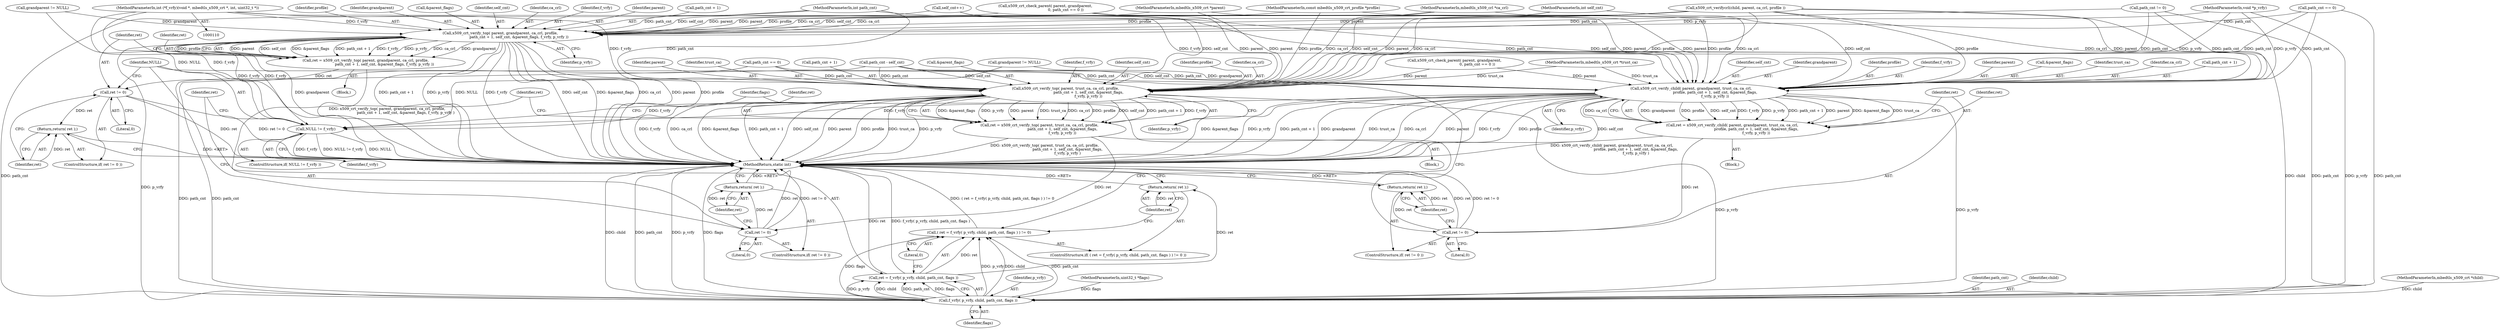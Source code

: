 digraph "0_mbedtls_31458a18788b0cf0b722acda9bb2f2fe13a3fb32_1@pointer" {
"1000119" [label="(MethodParameterIn,int (*f_vrfy)(void *, mbedtls_x509_crt *, int, uint32_t *))"];
"1000321" [label="(Call,x509_crt_verify_top( parent, grandparent, ca_crl, profile,\n                                path_cnt + 1, self_cnt, &parent_flags, f_vrfy, p_vrfy ))"];
"1000319" [label="(Call,ret = x509_crt_verify_top( parent, grandparent, ca_crl, profile,\n                                path_cnt + 1, self_cnt, &parent_flags, f_vrfy, p_vrfy ))"];
"1000335" [label="(Call,ret != 0)"];
"1000338" [label="(Return,return( ret );)"];
"1000437" [label="(Call,NULL != f_vrfy)"];
"1000444" [label="(Call,f_vrfy( p_vrfy, child, path_cnt, flags ))"];
"1000441" [label="(Call,( ret = f_vrfy( p_vrfy, child, path_cnt, flags ) ) != 0)"];
"1000442" [label="(Call,ret = f_vrfy( p_vrfy, child, path_cnt, flags ))"];
"1000450" [label="(Return,return( ret );)"];
"1000393" [label="(Call,x509_crt_verify_child( parent, grandparent, trust_ca, ca_crl,\n                                         profile, path_cnt + 1, self_cnt, &parent_flags,\n                                         f_vrfy, p_vrfy ))"];
"1000391" [label="(Call,ret = x509_crt_verify_child( parent, grandparent, trust_ca, ca_crl,\n                                         profile, path_cnt + 1, self_cnt, &parent_flags,\n                                         f_vrfy, p_vrfy ))"];
"1000408" [label="(Call,ret != 0)"];
"1000411" [label="(Return,return( ret );)"];
"1000417" [label="(Call,x509_crt_verify_top( parent, trust_ca, ca_crl, profile,\n                                       path_cnt + 1, self_cnt, &parent_flags,\n                                       f_vrfy, p_vrfy ))"];
"1000415" [label="(Call,ret = x509_crt_verify_top( parent, trust_ca, ca_crl, profile,\n                                       path_cnt + 1, self_cnt, &parent_flags,\n                                       f_vrfy, p_vrfy ))"];
"1000431" [label="(Call,ret != 0)"];
"1000434" [label="(Return,return( ret );)"];
"1000326" [label="(Call,path_cnt + 1)"];
"1000445" [label="(Identifier,p_vrfy)"];
"1000315" [label="(Call,grandparent != NULL)"];
"1000422" [label="(Call,path_cnt + 1)"];
"1000381" [label="(Call,path_cnt == 0)"];
"1000117" [label="(MethodParameterIn,int self_cnt)"];
"1000118" [label="(MethodParameterIn,uint32_t *flags)"];
"1000390" [label="(Block,)"];
"1000146" [label="(Call,self_cnt++)"];
"1000441" [label="(Call,( ret = f_vrfy( p_vrfy, child, path_cnt, flags ) ) != 0)"];
"1000402" [label="(Identifier,self_cnt)"];
"1000410" [label="(Literal,0)"];
"1000116" [label="(MethodParameterIn,int path_cnt)"];
"1000454" [label="(Identifier,flags)"];
"1000426" [label="(Call,&parent_flags)"];
"1000115" [label="(MethodParameterIn,const mbedtls_x509_crt_profile *profile)"];
"1000114" [label="(MethodParameterIn,mbedtls_x509_crl *ca_crl)"];
"1000132" [label="(Call,path_cnt != 0)"];
"1000447" [label="(Identifier,path_cnt)"];
"1000431" [label="(Call,ret != 0)"];
"1000395" [label="(Identifier,grandparent)"];
"1000325" [label="(Identifier,profile)"];
"1000321" [label="(Call,x509_crt_verify_top( parent, grandparent, ca_crl, profile,\n                                path_cnt + 1, self_cnt, &parent_flags, f_vrfy, p_vrfy ))"];
"1000319" [label="(Call,ret = x509_crt_verify_top( parent, grandparent, ca_crl, profile,\n                                path_cnt + 1, self_cnt, &parent_flags, f_vrfy, p_vrfy ))"];
"1000334" [label="(ControlStructure,if( ret != 0 ))"];
"1000335" [label="(Call,ret != 0)"];
"1000446" [label="(Identifier,child)"];
"1000398" [label="(Identifier,profile)"];
"1000458" [label="(MethodReturn,static int)"];
"1000414" [label="(Block,)"];
"1000323" [label="(Identifier,grandparent)"];
"1000443" [label="(Identifier,ret)"];
"1000120" [label="(MethodParameterIn,void *p_vrfy)"];
"1000432" [label="(Identifier,ret)"];
"1000406" [label="(Identifier,p_vrfy)"];
"1000119" [label="(MethodParameterIn,int (*f_vrfy)(void *, mbedtls_x509_crt *, int, uint32_t *))"];
"1000309" [label="(Call,path_cnt == 0)"];
"1000433" [label="(Literal,0)"];
"1000451" [label="(Identifier,ret)"];
"1000407" [label="(ControlStructure,if( ret != 0 ))"];
"1000428" [label="(Identifier,f_vrfy)"];
"1000438" [label="(Identifier,NULL)"];
"1000405" [label="(Identifier,f_vrfy)"];
"1000425" [label="(Identifier,self_cnt)"];
"1000318" [label="(Block,)"];
"1000285" [label="(Call,x509_crt_verifycrl(child, parent, ca_crl, profile ))"];
"1000444" [label="(Call,f_vrfy( p_vrfy, child, path_cnt, flags ))"];
"1000436" [label="(ControlStructure,if( NULL != f_vrfy ))"];
"1000387" [label="(Call,grandparent != NULL)"];
"1000370" [label="(Call,path_cnt - self_cnt)"];
"1000437" [label="(Call,NULL != f_vrfy)"];
"1000330" [label="(Call,&parent_flags)"];
"1000448" [label="(Identifier,flags)"];
"1000111" [label="(MethodParameterIn,mbedtls_x509_crt *child)"];
"1000305" [label="(Call,x509_crt_check_parent( parent, grandparent,\n                                   0, path_cnt == 0 ))"];
"1000337" [label="(Literal,0)"];
"1000449" [label="(Literal,0)"];
"1000393" [label="(Call,x509_crt_verify_child( parent, grandparent, trust_ca, ca_crl,\n                                         profile, path_cnt + 1, self_cnt, &parent_flags,\n                                         f_vrfy, p_vrfy ))"];
"1000320" [label="(Identifier,ret)"];
"1000409" [label="(Identifier,ret)"];
"1000421" [label="(Identifier,profile)"];
"1000329" [label="(Identifier,self_cnt)"];
"1000338" [label="(Return,return( ret );)"];
"1000408" [label="(Call,ret != 0)"];
"1000420" [label="(Identifier,ca_crl)"];
"1000417" [label="(Call,x509_crt_verify_top( parent, trust_ca, ca_crl, profile,\n                                       path_cnt + 1, self_cnt, &parent_flags,\n                                       f_vrfy, p_vrfy ))"];
"1000336" [label="(Identifier,ret)"];
"1000394" [label="(Identifier,parent)"];
"1000403" [label="(Call,&parent_flags)"];
"1000392" [label="(Identifier,ret)"];
"1000324" [label="(Identifier,ca_crl)"];
"1000439" [label="(Identifier,f_vrfy)"];
"1000411" [label="(Return,return( ret );)"];
"1000416" [label="(Identifier,ret)"];
"1000332" [label="(Identifier,f_vrfy)"];
"1000113" [label="(MethodParameterIn,mbedtls_x509_crt *trust_ca)"];
"1000418" [label="(Identifier,parent)"];
"1000391" [label="(Call,ret = x509_crt_verify_child( parent, grandparent, trust_ca, ca_crl,\n                                         profile, path_cnt + 1, self_cnt, &parent_flags,\n                                         f_vrfy, p_vrfy ))"];
"1000419" [label="(Identifier,trust_ca)"];
"1000396" [label="(Identifier,trust_ca)"];
"1000112" [label="(MethodParameterIn,mbedtls_x509_crt *parent)"];
"1000377" [label="(Call,x509_crt_check_parent( parent, grandparent,\n                                       0, path_cnt == 0 ))"];
"1000429" [label="(Identifier,p_vrfy)"];
"1000322" [label="(Identifier,parent)"];
"1000397" [label="(Identifier,ca_crl)"];
"1000399" [label="(Call,path_cnt + 1)"];
"1000434" [label="(Return,return( ret );)"];
"1000450" [label="(Return,return( ret );)"];
"1000430" [label="(ControlStructure,if( ret != 0 ))"];
"1000412" [label="(Identifier,ret)"];
"1000440" [label="(ControlStructure,if( ( ret = f_vrfy( p_vrfy, child, path_cnt, flags ) ) != 0 ))"];
"1000333" [label="(Identifier,p_vrfy)"];
"1000339" [label="(Identifier,ret)"];
"1000415" [label="(Call,ret = x509_crt_verify_top( parent, trust_ca, ca_crl, profile,\n                                       path_cnt + 1, self_cnt, &parent_flags,\n                                       f_vrfy, p_vrfy ))"];
"1000442" [label="(Call,ret = f_vrfy( p_vrfy, child, path_cnt, flags ))"];
"1000435" [label="(Identifier,ret)"];
"1000119" -> "1000110"  [label="AST: "];
"1000119" -> "1000458"  [label="DDG: f_vrfy"];
"1000119" -> "1000321"  [label="DDG: f_vrfy"];
"1000119" -> "1000393"  [label="DDG: f_vrfy"];
"1000119" -> "1000417"  [label="DDG: f_vrfy"];
"1000119" -> "1000437"  [label="DDG: f_vrfy"];
"1000321" -> "1000319"  [label="AST: "];
"1000321" -> "1000333"  [label="CFG: "];
"1000322" -> "1000321"  [label="AST: "];
"1000323" -> "1000321"  [label="AST: "];
"1000324" -> "1000321"  [label="AST: "];
"1000325" -> "1000321"  [label="AST: "];
"1000326" -> "1000321"  [label="AST: "];
"1000329" -> "1000321"  [label="AST: "];
"1000330" -> "1000321"  [label="AST: "];
"1000332" -> "1000321"  [label="AST: "];
"1000333" -> "1000321"  [label="AST: "];
"1000319" -> "1000321"  [label="CFG: "];
"1000321" -> "1000458"  [label="DDG: path_cnt + 1"];
"1000321" -> "1000458"  [label="DDG: p_vrfy"];
"1000321" -> "1000458"  [label="DDG: f_vrfy"];
"1000321" -> "1000458"  [label="DDG: self_cnt"];
"1000321" -> "1000458"  [label="DDG: &parent_flags"];
"1000321" -> "1000458"  [label="DDG: ca_crl"];
"1000321" -> "1000458"  [label="DDG: parent"];
"1000321" -> "1000458"  [label="DDG: profile"];
"1000321" -> "1000458"  [label="DDG: grandparent"];
"1000321" -> "1000319"  [label="DDG: parent"];
"1000321" -> "1000319"  [label="DDG: self_cnt"];
"1000321" -> "1000319"  [label="DDG: &parent_flags"];
"1000321" -> "1000319"  [label="DDG: path_cnt + 1"];
"1000321" -> "1000319"  [label="DDG: f_vrfy"];
"1000321" -> "1000319"  [label="DDG: p_vrfy"];
"1000321" -> "1000319"  [label="DDG: ca_crl"];
"1000321" -> "1000319"  [label="DDG: grandparent"];
"1000321" -> "1000319"  [label="DDG: profile"];
"1000285" -> "1000321"  [label="DDG: parent"];
"1000285" -> "1000321"  [label="DDG: ca_crl"];
"1000285" -> "1000321"  [label="DDG: profile"];
"1000305" -> "1000321"  [label="DDG: parent"];
"1000112" -> "1000321"  [label="DDG: parent"];
"1000315" -> "1000321"  [label="DDG: grandparent"];
"1000114" -> "1000321"  [label="DDG: ca_crl"];
"1000115" -> "1000321"  [label="DDG: profile"];
"1000309" -> "1000321"  [label="DDG: path_cnt"];
"1000116" -> "1000321"  [label="DDG: path_cnt"];
"1000132" -> "1000321"  [label="DDG: path_cnt"];
"1000146" -> "1000321"  [label="DDG: self_cnt"];
"1000117" -> "1000321"  [label="DDG: self_cnt"];
"1000120" -> "1000321"  [label="DDG: p_vrfy"];
"1000321" -> "1000437"  [label="DDG: f_vrfy"];
"1000321" -> "1000444"  [label="DDG: p_vrfy"];
"1000319" -> "1000318"  [label="AST: "];
"1000320" -> "1000319"  [label="AST: "];
"1000336" -> "1000319"  [label="CFG: "];
"1000319" -> "1000458"  [label="DDG: x509_crt_verify_top( parent, grandparent, ca_crl, profile,\n                                path_cnt + 1, self_cnt, &parent_flags, f_vrfy, p_vrfy )"];
"1000319" -> "1000335"  [label="DDG: ret"];
"1000335" -> "1000334"  [label="AST: "];
"1000335" -> "1000337"  [label="CFG: "];
"1000336" -> "1000335"  [label="AST: "];
"1000337" -> "1000335"  [label="AST: "];
"1000339" -> "1000335"  [label="CFG: "];
"1000438" -> "1000335"  [label="CFG: "];
"1000335" -> "1000458"  [label="DDG: ret"];
"1000335" -> "1000458"  [label="DDG: ret != 0"];
"1000335" -> "1000338"  [label="DDG: ret"];
"1000338" -> "1000334"  [label="AST: "];
"1000338" -> "1000339"  [label="CFG: "];
"1000339" -> "1000338"  [label="AST: "];
"1000458" -> "1000338"  [label="CFG: "];
"1000338" -> "1000458"  [label="DDG: <RET>"];
"1000339" -> "1000338"  [label="DDG: ret"];
"1000437" -> "1000436"  [label="AST: "];
"1000437" -> "1000439"  [label="CFG: "];
"1000438" -> "1000437"  [label="AST: "];
"1000439" -> "1000437"  [label="AST: "];
"1000443" -> "1000437"  [label="CFG: "];
"1000454" -> "1000437"  [label="CFG: "];
"1000437" -> "1000458"  [label="DDG: NULL != f_vrfy"];
"1000437" -> "1000458"  [label="DDG: NULL"];
"1000437" -> "1000458"  [label="DDG: f_vrfy"];
"1000387" -> "1000437"  [label="DDG: NULL"];
"1000315" -> "1000437"  [label="DDG: NULL"];
"1000417" -> "1000437"  [label="DDG: f_vrfy"];
"1000393" -> "1000437"  [label="DDG: f_vrfy"];
"1000444" -> "1000442"  [label="AST: "];
"1000444" -> "1000448"  [label="CFG: "];
"1000445" -> "1000444"  [label="AST: "];
"1000446" -> "1000444"  [label="AST: "];
"1000447" -> "1000444"  [label="AST: "];
"1000448" -> "1000444"  [label="AST: "];
"1000442" -> "1000444"  [label="CFG: "];
"1000444" -> "1000458"  [label="DDG: child"];
"1000444" -> "1000458"  [label="DDG: path_cnt"];
"1000444" -> "1000458"  [label="DDG: p_vrfy"];
"1000444" -> "1000458"  [label="DDG: flags"];
"1000444" -> "1000441"  [label="DDG: p_vrfy"];
"1000444" -> "1000441"  [label="DDG: child"];
"1000444" -> "1000441"  [label="DDG: path_cnt"];
"1000444" -> "1000441"  [label="DDG: flags"];
"1000444" -> "1000442"  [label="DDG: p_vrfy"];
"1000444" -> "1000442"  [label="DDG: child"];
"1000444" -> "1000442"  [label="DDG: path_cnt"];
"1000444" -> "1000442"  [label="DDG: flags"];
"1000393" -> "1000444"  [label="DDG: p_vrfy"];
"1000417" -> "1000444"  [label="DDG: p_vrfy"];
"1000120" -> "1000444"  [label="DDG: p_vrfy"];
"1000285" -> "1000444"  [label="DDG: child"];
"1000111" -> "1000444"  [label="DDG: child"];
"1000116" -> "1000444"  [label="DDG: path_cnt"];
"1000309" -> "1000444"  [label="DDG: path_cnt"];
"1000381" -> "1000444"  [label="DDG: path_cnt"];
"1000370" -> "1000444"  [label="DDG: path_cnt"];
"1000132" -> "1000444"  [label="DDG: path_cnt"];
"1000118" -> "1000444"  [label="DDG: flags"];
"1000441" -> "1000440"  [label="AST: "];
"1000441" -> "1000449"  [label="CFG: "];
"1000442" -> "1000441"  [label="AST: "];
"1000449" -> "1000441"  [label="AST: "];
"1000451" -> "1000441"  [label="CFG: "];
"1000454" -> "1000441"  [label="CFG: "];
"1000441" -> "1000458"  [label="DDG: ( ret = f_vrfy( p_vrfy, child, path_cnt, flags ) ) != 0"];
"1000442" -> "1000441"  [label="DDG: ret"];
"1000443" -> "1000442"  [label="AST: "];
"1000449" -> "1000442"  [label="CFG: "];
"1000442" -> "1000458"  [label="DDG: ret"];
"1000442" -> "1000458"  [label="DDG: f_vrfy( p_vrfy, child, path_cnt, flags )"];
"1000442" -> "1000450"  [label="DDG: ret"];
"1000450" -> "1000440"  [label="AST: "];
"1000450" -> "1000451"  [label="CFG: "];
"1000451" -> "1000450"  [label="AST: "];
"1000458" -> "1000450"  [label="CFG: "];
"1000450" -> "1000458"  [label="DDG: <RET>"];
"1000451" -> "1000450"  [label="DDG: ret"];
"1000393" -> "1000391"  [label="AST: "];
"1000393" -> "1000406"  [label="CFG: "];
"1000394" -> "1000393"  [label="AST: "];
"1000395" -> "1000393"  [label="AST: "];
"1000396" -> "1000393"  [label="AST: "];
"1000397" -> "1000393"  [label="AST: "];
"1000398" -> "1000393"  [label="AST: "];
"1000399" -> "1000393"  [label="AST: "];
"1000402" -> "1000393"  [label="AST: "];
"1000403" -> "1000393"  [label="AST: "];
"1000405" -> "1000393"  [label="AST: "];
"1000406" -> "1000393"  [label="AST: "];
"1000391" -> "1000393"  [label="CFG: "];
"1000393" -> "1000458"  [label="DDG: trust_ca"];
"1000393" -> "1000458"  [label="DDG: ca_crl"];
"1000393" -> "1000458"  [label="DDG: parent"];
"1000393" -> "1000458"  [label="DDG: f_vrfy"];
"1000393" -> "1000458"  [label="DDG: profile"];
"1000393" -> "1000458"  [label="DDG: self_cnt"];
"1000393" -> "1000458"  [label="DDG: &parent_flags"];
"1000393" -> "1000458"  [label="DDG: p_vrfy"];
"1000393" -> "1000458"  [label="DDG: path_cnt + 1"];
"1000393" -> "1000458"  [label="DDG: grandparent"];
"1000393" -> "1000391"  [label="DDG: grandparent"];
"1000393" -> "1000391"  [label="DDG: profile"];
"1000393" -> "1000391"  [label="DDG: self_cnt"];
"1000393" -> "1000391"  [label="DDG: f_vrfy"];
"1000393" -> "1000391"  [label="DDG: p_vrfy"];
"1000393" -> "1000391"  [label="DDG: path_cnt + 1"];
"1000393" -> "1000391"  [label="DDG: parent"];
"1000393" -> "1000391"  [label="DDG: &parent_flags"];
"1000393" -> "1000391"  [label="DDG: trust_ca"];
"1000393" -> "1000391"  [label="DDG: ca_crl"];
"1000285" -> "1000393"  [label="DDG: parent"];
"1000285" -> "1000393"  [label="DDG: profile"];
"1000285" -> "1000393"  [label="DDG: ca_crl"];
"1000305" -> "1000393"  [label="DDG: parent"];
"1000377" -> "1000393"  [label="DDG: parent"];
"1000112" -> "1000393"  [label="DDG: parent"];
"1000387" -> "1000393"  [label="DDG: grandparent"];
"1000115" -> "1000393"  [label="DDG: profile"];
"1000370" -> "1000393"  [label="DDG: self_cnt"];
"1000370" -> "1000393"  [label="DDG: path_cnt"];
"1000146" -> "1000393"  [label="DDG: self_cnt"];
"1000117" -> "1000393"  [label="DDG: self_cnt"];
"1000120" -> "1000393"  [label="DDG: p_vrfy"];
"1000113" -> "1000393"  [label="DDG: trust_ca"];
"1000114" -> "1000393"  [label="DDG: ca_crl"];
"1000309" -> "1000393"  [label="DDG: path_cnt"];
"1000381" -> "1000393"  [label="DDG: path_cnt"];
"1000116" -> "1000393"  [label="DDG: path_cnt"];
"1000132" -> "1000393"  [label="DDG: path_cnt"];
"1000391" -> "1000390"  [label="AST: "];
"1000392" -> "1000391"  [label="AST: "];
"1000409" -> "1000391"  [label="CFG: "];
"1000391" -> "1000458"  [label="DDG: x509_crt_verify_child( parent, grandparent, trust_ca, ca_crl,\n                                         profile, path_cnt + 1, self_cnt, &parent_flags,\n                                         f_vrfy, p_vrfy )"];
"1000391" -> "1000408"  [label="DDG: ret"];
"1000408" -> "1000407"  [label="AST: "];
"1000408" -> "1000410"  [label="CFG: "];
"1000409" -> "1000408"  [label="AST: "];
"1000410" -> "1000408"  [label="AST: "];
"1000412" -> "1000408"  [label="CFG: "];
"1000438" -> "1000408"  [label="CFG: "];
"1000408" -> "1000458"  [label="DDG: ret"];
"1000408" -> "1000458"  [label="DDG: ret != 0"];
"1000408" -> "1000411"  [label="DDG: ret"];
"1000411" -> "1000407"  [label="AST: "];
"1000411" -> "1000412"  [label="CFG: "];
"1000412" -> "1000411"  [label="AST: "];
"1000458" -> "1000411"  [label="CFG: "];
"1000411" -> "1000458"  [label="DDG: <RET>"];
"1000412" -> "1000411"  [label="DDG: ret"];
"1000417" -> "1000415"  [label="AST: "];
"1000417" -> "1000429"  [label="CFG: "];
"1000418" -> "1000417"  [label="AST: "];
"1000419" -> "1000417"  [label="AST: "];
"1000420" -> "1000417"  [label="AST: "];
"1000421" -> "1000417"  [label="AST: "];
"1000422" -> "1000417"  [label="AST: "];
"1000425" -> "1000417"  [label="AST: "];
"1000426" -> "1000417"  [label="AST: "];
"1000428" -> "1000417"  [label="AST: "];
"1000429" -> "1000417"  [label="AST: "];
"1000415" -> "1000417"  [label="CFG: "];
"1000417" -> "1000458"  [label="DDG: f_vrfy"];
"1000417" -> "1000458"  [label="DDG: ca_crl"];
"1000417" -> "1000458"  [label="DDG: &parent_flags"];
"1000417" -> "1000458"  [label="DDG: path_cnt + 1"];
"1000417" -> "1000458"  [label="DDG: self_cnt"];
"1000417" -> "1000458"  [label="DDG: parent"];
"1000417" -> "1000458"  [label="DDG: profile"];
"1000417" -> "1000458"  [label="DDG: trust_ca"];
"1000417" -> "1000458"  [label="DDG: p_vrfy"];
"1000417" -> "1000415"  [label="DDG: &parent_flags"];
"1000417" -> "1000415"  [label="DDG: p_vrfy"];
"1000417" -> "1000415"  [label="DDG: parent"];
"1000417" -> "1000415"  [label="DDG: trust_ca"];
"1000417" -> "1000415"  [label="DDG: ca_crl"];
"1000417" -> "1000415"  [label="DDG: profile"];
"1000417" -> "1000415"  [label="DDG: self_cnt"];
"1000417" -> "1000415"  [label="DDG: path_cnt + 1"];
"1000417" -> "1000415"  [label="DDG: f_vrfy"];
"1000285" -> "1000417"  [label="DDG: parent"];
"1000285" -> "1000417"  [label="DDG: ca_crl"];
"1000285" -> "1000417"  [label="DDG: profile"];
"1000305" -> "1000417"  [label="DDG: parent"];
"1000377" -> "1000417"  [label="DDG: parent"];
"1000112" -> "1000417"  [label="DDG: parent"];
"1000113" -> "1000417"  [label="DDG: trust_ca"];
"1000114" -> "1000417"  [label="DDG: ca_crl"];
"1000115" -> "1000417"  [label="DDG: profile"];
"1000309" -> "1000417"  [label="DDG: path_cnt"];
"1000381" -> "1000417"  [label="DDG: path_cnt"];
"1000370" -> "1000417"  [label="DDG: path_cnt"];
"1000370" -> "1000417"  [label="DDG: self_cnt"];
"1000116" -> "1000417"  [label="DDG: path_cnt"];
"1000132" -> "1000417"  [label="DDG: path_cnt"];
"1000146" -> "1000417"  [label="DDG: self_cnt"];
"1000117" -> "1000417"  [label="DDG: self_cnt"];
"1000120" -> "1000417"  [label="DDG: p_vrfy"];
"1000415" -> "1000414"  [label="AST: "];
"1000416" -> "1000415"  [label="AST: "];
"1000432" -> "1000415"  [label="CFG: "];
"1000415" -> "1000458"  [label="DDG: x509_crt_verify_top( parent, trust_ca, ca_crl, profile,\n                                       path_cnt + 1, self_cnt, &parent_flags,\n                                       f_vrfy, p_vrfy )"];
"1000415" -> "1000431"  [label="DDG: ret"];
"1000431" -> "1000430"  [label="AST: "];
"1000431" -> "1000433"  [label="CFG: "];
"1000432" -> "1000431"  [label="AST: "];
"1000433" -> "1000431"  [label="AST: "];
"1000435" -> "1000431"  [label="CFG: "];
"1000438" -> "1000431"  [label="CFG: "];
"1000431" -> "1000458"  [label="DDG: ret"];
"1000431" -> "1000458"  [label="DDG: ret != 0"];
"1000431" -> "1000434"  [label="DDG: ret"];
"1000434" -> "1000430"  [label="AST: "];
"1000434" -> "1000435"  [label="CFG: "];
"1000435" -> "1000434"  [label="AST: "];
"1000458" -> "1000434"  [label="CFG: "];
"1000434" -> "1000458"  [label="DDG: <RET>"];
"1000435" -> "1000434"  [label="DDG: ret"];
}
